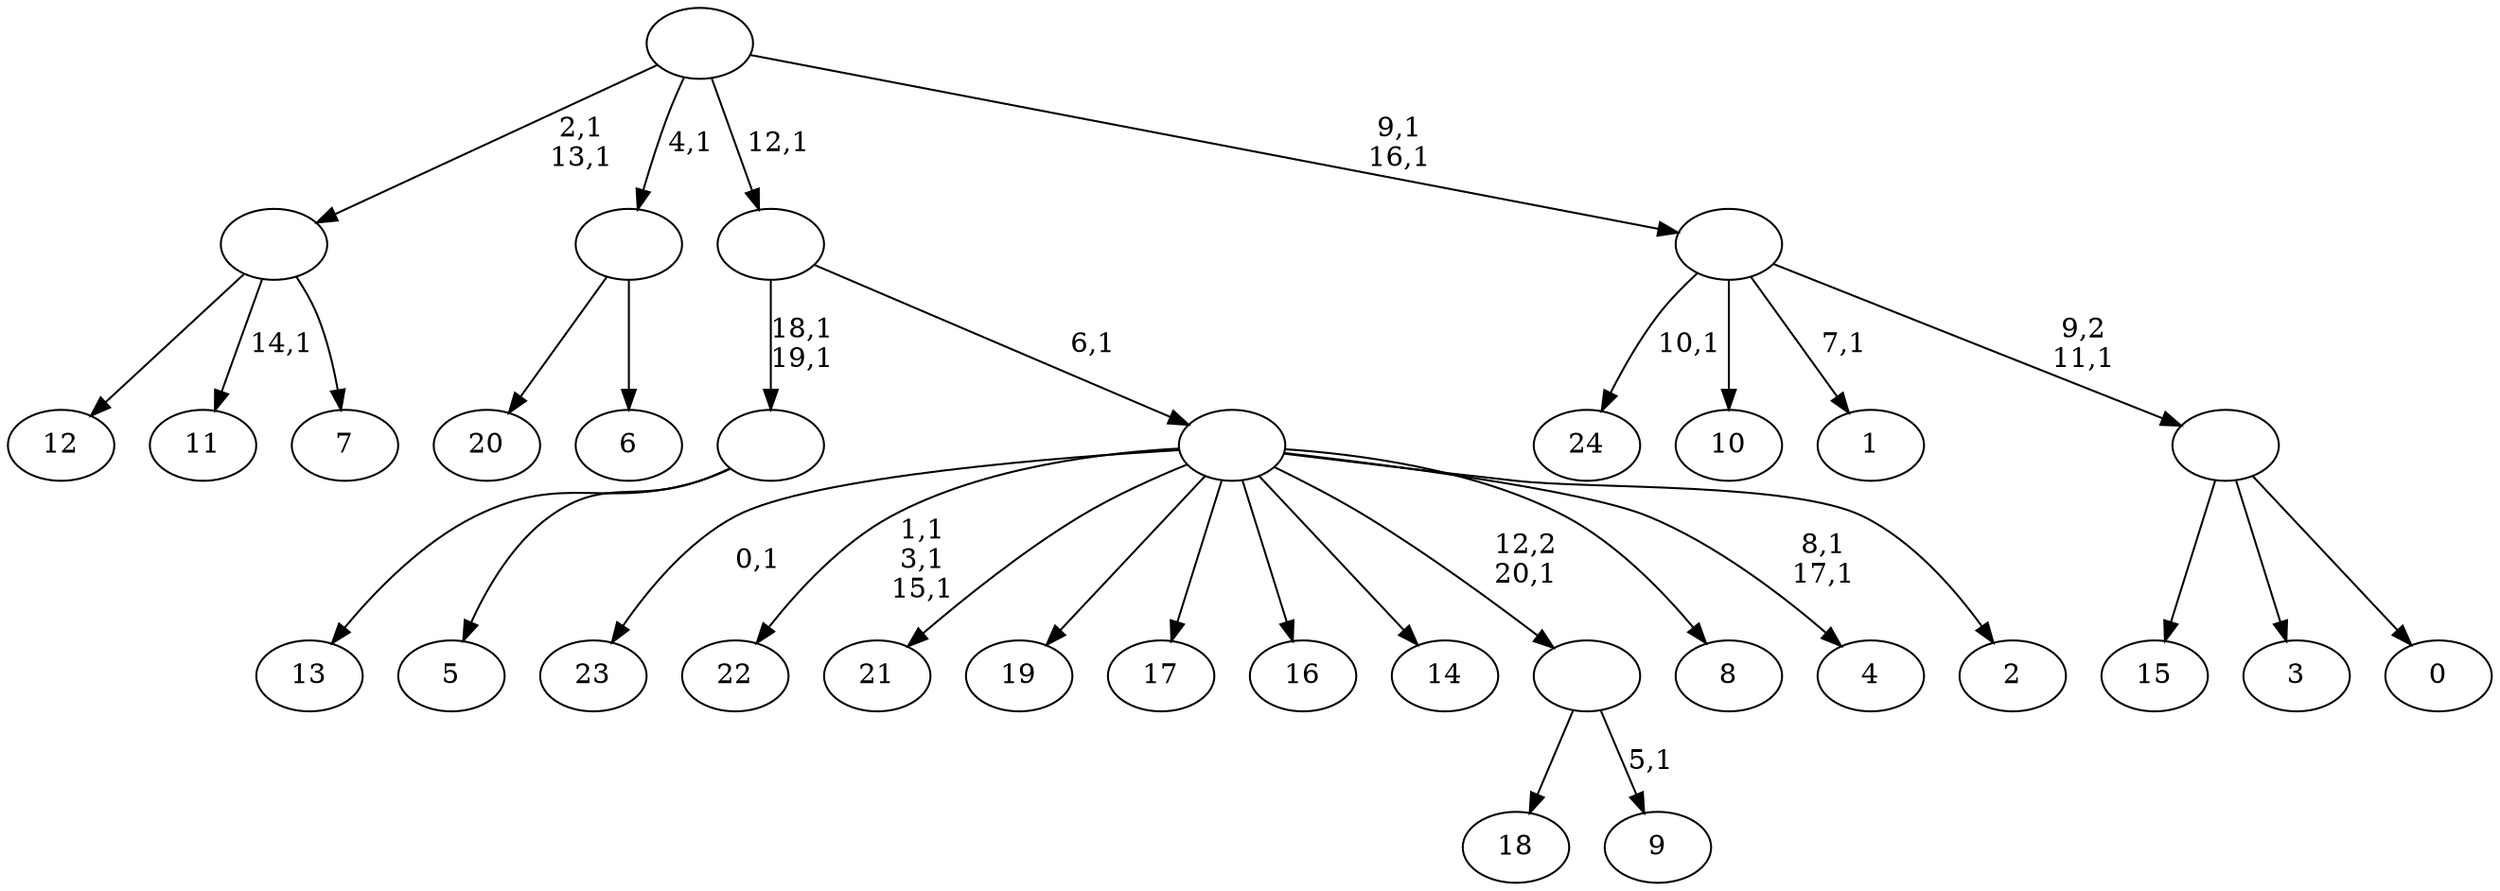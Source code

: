 digraph T {
	46 [label="24"]
	44 [label="23"]
	42 [label="22"]
	38 [label="21"]
	37 [label="20"]
	36 [label="19"]
	35 [label="18"]
	34 [label="17"]
	33 [label="16"]
	32 [label="15"]
	31 [label="14"]
	30 [label="13"]
	29 [label="12"]
	28 [label="11"]
	26 [label="10"]
	25 [label="9"]
	23 [label=""]
	22 [label="8"]
	21 [label="7"]
	20 [label=""]
	18 [label="6"]
	17 [label=""]
	16 [label="5"]
	15 [label=""]
	13 [label="4"]
	10 [label="3"]
	9 [label="2"]
	8 [label=""]
	7 [label=""]
	6 [label="1"]
	4 [label="0"]
	3 [label=""]
	2 [label=""]
	0 [label=""]
	23 -> 25 [label="5,1"]
	23 -> 35 [label=""]
	20 -> 28 [label="14,1"]
	20 -> 29 [label=""]
	20 -> 21 [label=""]
	17 -> 37 [label=""]
	17 -> 18 [label=""]
	15 -> 30 [label=""]
	15 -> 16 [label=""]
	8 -> 13 [label="8,1\n17,1"]
	8 -> 42 [label="1,1\n3,1\n15,1"]
	8 -> 44 [label="0,1"]
	8 -> 38 [label=""]
	8 -> 36 [label=""]
	8 -> 34 [label=""]
	8 -> 33 [label=""]
	8 -> 31 [label=""]
	8 -> 23 [label="12,2\n20,1"]
	8 -> 22 [label=""]
	8 -> 9 [label=""]
	7 -> 15 [label="18,1\n19,1"]
	7 -> 8 [label="6,1"]
	3 -> 32 [label=""]
	3 -> 10 [label=""]
	3 -> 4 [label=""]
	2 -> 6 [label="7,1"]
	2 -> 46 [label="10,1"]
	2 -> 26 [label=""]
	2 -> 3 [label="9,2\n11,1"]
	0 -> 2 [label="9,1\n16,1"]
	0 -> 20 [label="2,1\n13,1"]
	0 -> 17 [label="4,1"]
	0 -> 7 [label="12,1"]
}
